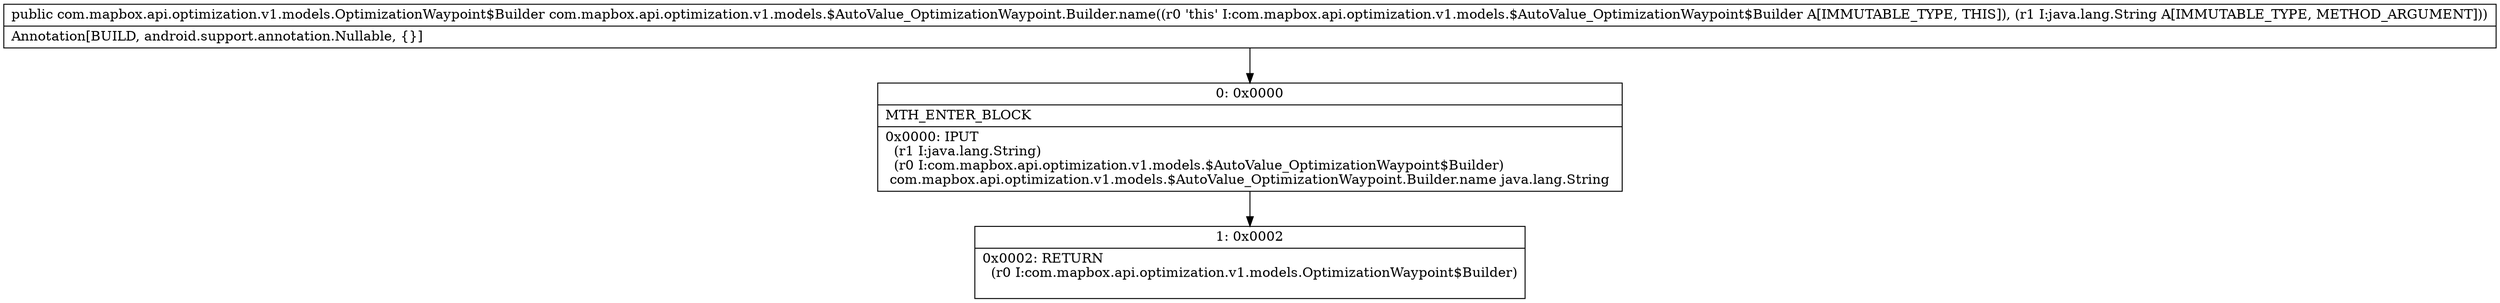 digraph "CFG forcom.mapbox.api.optimization.v1.models.$AutoValue_OptimizationWaypoint.Builder.name(Ljava\/lang\/String;)Lcom\/mapbox\/api\/optimization\/v1\/models\/OptimizationWaypoint$Builder;" {
Node_0 [shape=record,label="{0\:\ 0x0000|MTH_ENTER_BLOCK\l|0x0000: IPUT  \l  (r1 I:java.lang.String)\l  (r0 I:com.mapbox.api.optimization.v1.models.$AutoValue_OptimizationWaypoint$Builder)\l com.mapbox.api.optimization.v1.models.$AutoValue_OptimizationWaypoint.Builder.name java.lang.String \l}"];
Node_1 [shape=record,label="{1\:\ 0x0002|0x0002: RETURN  \l  (r0 I:com.mapbox.api.optimization.v1.models.OptimizationWaypoint$Builder)\l \l}"];
MethodNode[shape=record,label="{public com.mapbox.api.optimization.v1.models.OptimizationWaypoint$Builder com.mapbox.api.optimization.v1.models.$AutoValue_OptimizationWaypoint.Builder.name((r0 'this' I:com.mapbox.api.optimization.v1.models.$AutoValue_OptimizationWaypoint$Builder A[IMMUTABLE_TYPE, THIS]), (r1 I:java.lang.String A[IMMUTABLE_TYPE, METHOD_ARGUMENT]))  | Annotation[BUILD, android.support.annotation.Nullable, \{\}]\l}"];
MethodNode -> Node_0;
Node_0 -> Node_1;
}

